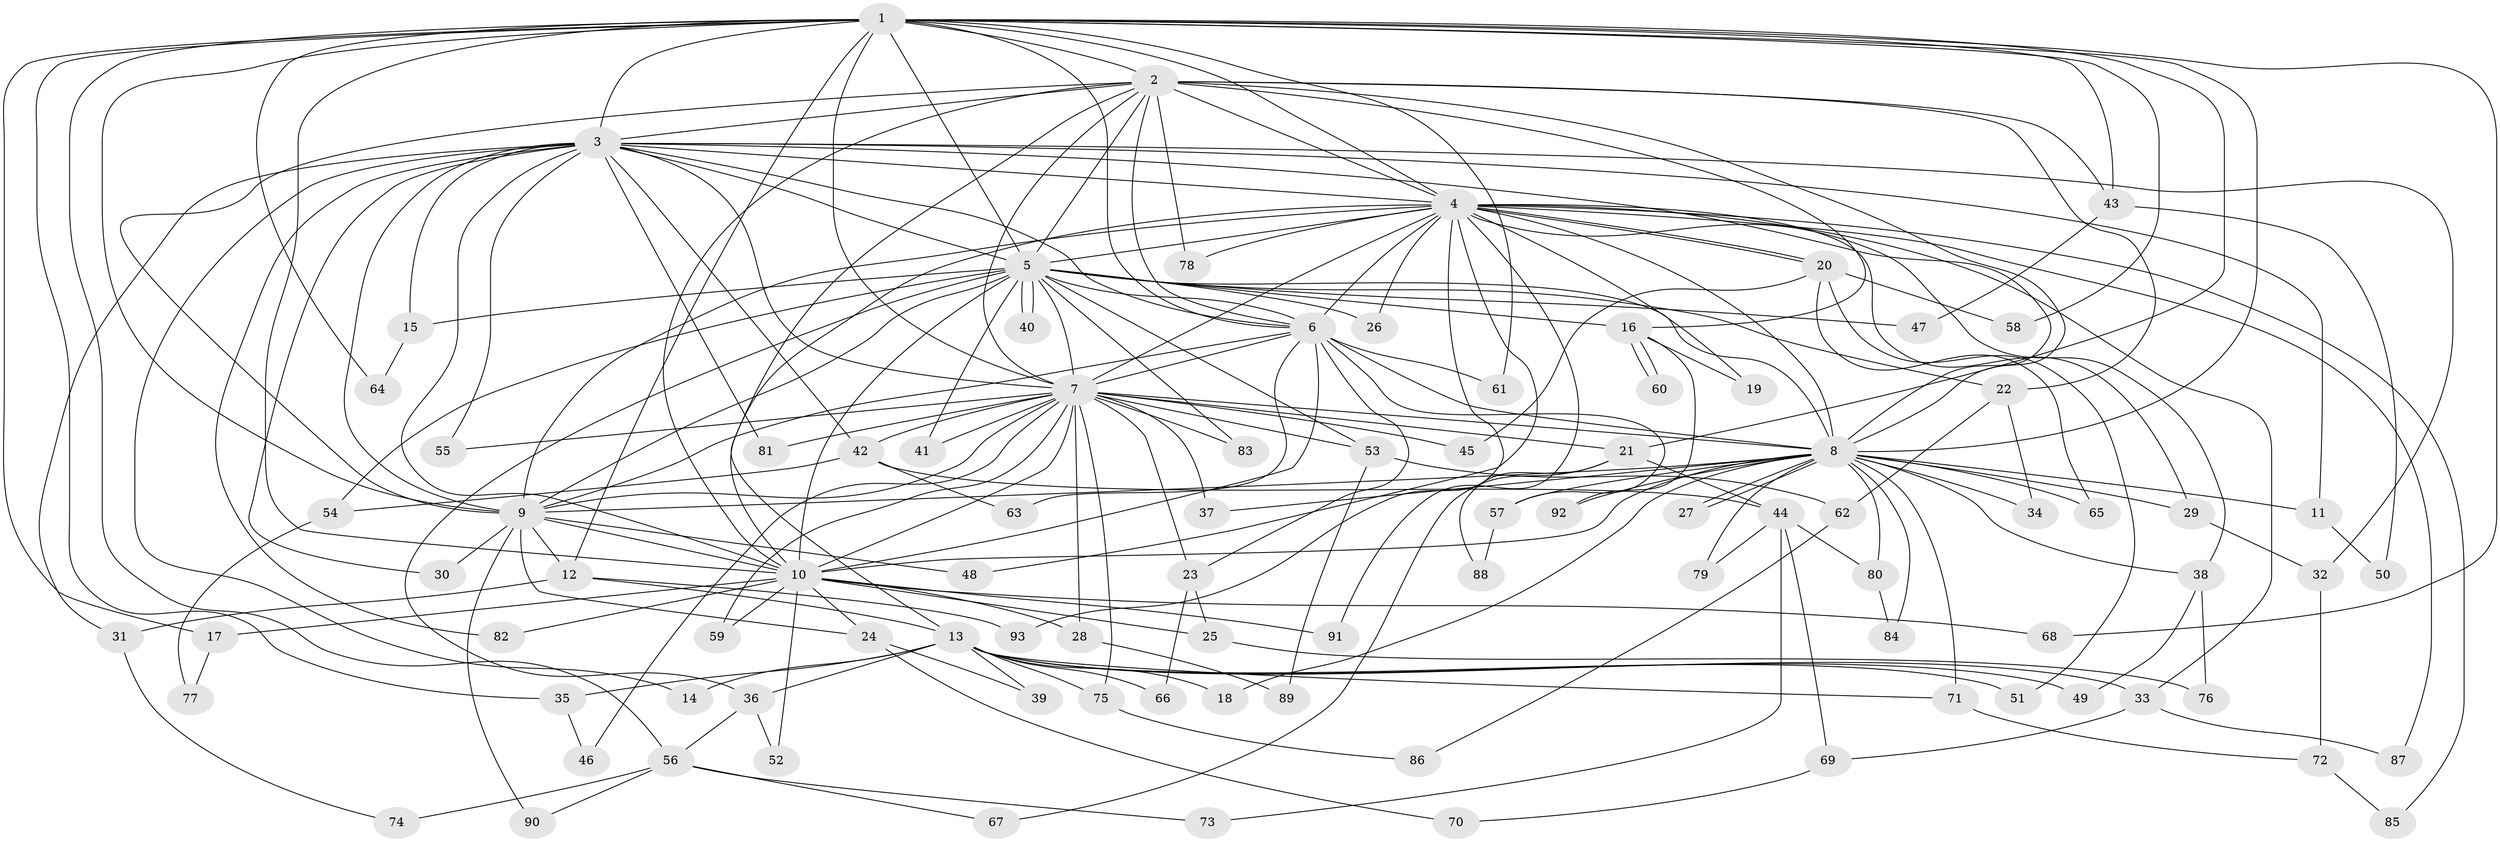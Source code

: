 // Generated by graph-tools (version 1.1) at 2025/44/03/09/25 04:44:10]
// undirected, 93 vertices, 211 edges
graph export_dot {
graph [start="1"]
  node [color=gray90,style=filled];
  1;
  2;
  3;
  4;
  5;
  6;
  7;
  8;
  9;
  10;
  11;
  12;
  13;
  14;
  15;
  16;
  17;
  18;
  19;
  20;
  21;
  22;
  23;
  24;
  25;
  26;
  27;
  28;
  29;
  30;
  31;
  32;
  33;
  34;
  35;
  36;
  37;
  38;
  39;
  40;
  41;
  42;
  43;
  44;
  45;
  46;
  47;
  48;
  49;
  50;
  51;
  52;
  53;
  54;
  55;
  56;
  57;
  58;
  59;
  60;
  61;
  62;
  63;
  64;
  65;
  66;
  67;
  68;
  69;
  70;
  71;
  72;
  73;
  74;
  75;
  76;
  77;
  78;
  79;
  80;
  81;
  82;
  83;
  84;
  85;
  86;
  87;
  88;
  89;
  90;
  91;
  92;
  93;
  1 -- 2;
  1 -- 3;
  1 -- 4;
  1 -- 5;
  1 -- 6;
  1 -- 7;
  1 -- 8;
  1 -- 9;
  1 -- 10;
  1 -- 12;
  1 -- 17;
  1 -- 21;
  1 -- 35;
  1 -- 43;
  1 -- 56;
  1 -- 58;
  1 -- 61;
  1 -- 64;
  1 -- 68;
  2 -- 3;
  2 -- 4;
  2 -- 5;
  2 -- 6;
  2 -- 7;
  2 -- 8;
  2 -- 9;
  2 -- 10;
  2 -- 13;
  2 -- 16;
  2 -- 22;
  2 -- 43;
  2 -- 78;
  3 -- 4;
  3 -- 5;
  3 -- 6;
  3 -- 7;
  3 -- 8;
  3 -- 9;
  3 -- 10;
  3 -- 11;
  3 -- 14;
  3 -- 15;
  3 -- 30;
  3 -- 31;
  3 -- 32;
  3 -- 42;
  3 -- 55;
  3 -- 81;
  3 -- 82;
  4 -- 5;
  4 -- 6;
  4 -- 7;
  4 -- 8;
  4 -- 9;
  4 -- 10;
  4 -- 19;
  4 -- 20;
  4 -- 20;
  4 -- 26;
  4 -- 29;
  4 -- 33;
  4 -- 38;
  4 -- 48;
  4 -- 78;
  4 -- 85;
  4 -- 87;
  4 -- 91;
  4 -- 93;
  5 -- 6;
  5 -- 7;
  5 -- 8;
  5 -- 9;
  5 -- 10;
  5 -- 15;
  5 -- 16;
  5 -- 22;
  5 -- 26;
  5 -- 36;
  5 -- 40;
  5 -- 40;
  5 -- 41;
  5 -- 47;
  5 -- 53;
  5 -- 54;
  5 -- 83;
  6 -- 7;
  6 -- 8;
  6 -- 9;
  6 -- 10;
  6 -- 23;
  6 -- 57;
  6 -- 61;
  6 -- 63;
  7 -- 8;
  7 -- 9;
  7 -- 10;
  7 -- 21;
  7 -- 23;
  7 -- 28;
  7 -- 37;
  7 -- 41;
  7 -- 42;
  7 -- 45;
  7 -- 46;
  7 -- 53;
  7 -- 55;
  7 -- 59;
  7 -- 75;
  7 -- 81;
  7 -- 83;
  8 -- 9;
  8 -- 10;
  8 -- 11;
  8 -- 18;
  8 -- 27;
  8 -- 27;
  8 -- 29;
  8 -- 34;
  8 -- 37;
  8 -- 38;
  8 -- 57;
  8 -- 65;
  8 -- 71;
  8 -- 79;
  8 -- 80;
  8 -- 84;
  8 -- 92;
  9 -- 10;
  9 -- 12;
  9 -- 24;
  9 -- 30;
  9 -- 48;
  9 -- 90;
  10 -- 17;
  10 -- 24;
  10 -- 25;
  10 -- 28;
  10 -- 52;
  10 -- 59;
  10 -- 68;
  10 -- 82;
  10 -- 91;
  11 -- 50;
  12 -- 13;
  12 -- 31;
  12 -- 93;
  13 -- 14;
  13 -- 18;
  13 -- 33;
  13 -- 35;
  13 -- 36;
  13 -- 39;
  13 -- 49;
  13 -- 51;
  13 -- 66;
  13 -- 71;
  13 -- 75;
  15 -- 64;
  16 -- 19;
  16 -- 60;
  16 -- 60;
  16 -- 92;
  17 -- 77;
  20 -- 45;
  20 -- 51;
  20 -- 58;
  20 -- 65;
  21 -- 44;
  21 -- 67;
  21 -- 88;
  22 -- 34;
  22 -- 62;
  23 -- 25;
  23 -- 66;
  24 -- 39;
  24 -- 70;
  25 -- 76;
  28 -- 89;
  29 -- 32;
  31 -- 74;
  32 -- 72;
  33 -- 69;
  33 -- 87;
  35 -- 46;
  36 -- 52;
  36 -- 56;
  38 -- 49;
  38 -- 76;
  42 -- 44;
  42 -- 54;
  42 -- 63;
  43 -- 47;
  43 -- 50;
  44 -- 69;
  44 -- 73;
  44 -- 79;
  44 -- 80;
  53 -- 62;
  53 -- 89;
  54 -- 77;
  56 -- 67;
  56 -- 73;
  56 -- 74;
  56 -- 90;
  57 -- 88;
  62 -- 86;
  69 -- 70;
  71 -- 72;
  72 -- 85;
  75 -- 86;
  80 -- 84;
}
